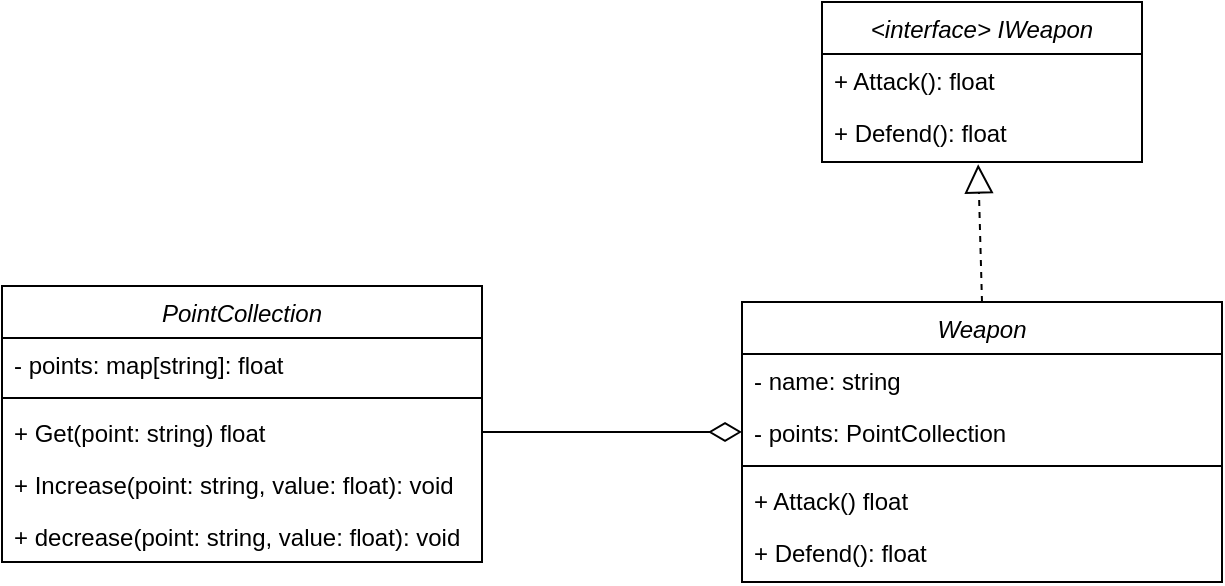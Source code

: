 <mxfile version="24.7.17">
  <diagram id="C5RBs43oDa-KdzZeNtuy" name="Page-1">
    <mxGraphModel dx="1106" dy="523" grid="1" gridSize="10" guides="1" tooltips="1" connect="1" arrows="1" fold="1" page="1" pageScale="1" pageWidth="827" pageHeight="1169" math="0" shadow="0">
      <root>
        <mxCell id="WIyWlLk6GJQsqaUBKTNV-0" />
        <mxCell id="WIyWlLk6GJQsqaUBKTNV-1" parent="WIyWlLk6GJQsqaUBKTNV-0" />
        <mxCell id="zkfFHV4jXpPFQw0GAbJ--0" value="&lt;interface&gt; IWeapon" style="swimlane;fontStyle=2;align=center;verticalAlign=top;childLayout=stackLayout;horizontal=1;startSize=26;horizontalStack=0;resizeParent=1;resizeLast=0;collapsible=1;marginBottom=0;rounded=0;shadow=0;strokeWidth=1;" parent="WIyWlLk6GJQsqaUBKTNV-1" vertex="1">
          <mxGeometry x="560" y="40" width="160" height="80" as="geometry">
            <mxRectangle x="230" y="140" width="160" height="26" as="alternateBounds" />
          </mxGeometry>
        </mxCell>
        <mxCell id="zkfFHV4jXpPFQw0GAbJ--5" value="+ Attack(): float" style="text;align=left;verticalAlign=top;spacingLeft=4;spacingRight=4;overflow=hidden;rotatable=0;points=[[0,0.5],[1,0.5]];portConstraint=eastwest;" parent="zkfFHV4jXpPFQw0GAbJ--0" vertex="1">
          <mxGeometry y="26" width="160" height="26" as="geometry" />
        </mxCell>
        <mxCell id="jy_-zOquf5zKrBxtzt_n-6" value="+ Defend(): float" style="text;align=left;verticalAlign=top;spacingLeft=4;spacingRight=4;overflow=hidden;rotatable=0;points=[[0,0.5],[1,0.5]];portConstraint=eastwest;" vertex="1" parent="zkfFHV4jXpPFQw0GAbJ--0">
          <mxGeometry y="52" width="160" height="26" as="geometry" />
        </mxCell>
        <mxCell id="I2KKyN37G9BiOCSmMRTa-3" value="PointCollection" style="swimlane;fontStyle=2;align=center;verticalAlign=top;childLayout=stackLayout;horizontal=1;startSize=26;horizontalStack=0;resizeParent=1;resizeLast=0;collapsible=1;marginBottom=0;rounded=0;shadow=0;strokeWidth=1;" parent="WIyWlLk6GJQsqaUBKTNV-1" vertex="1">
          <mxGeometry x="150" y="182" width="240" height="138" as="geometry">
            <mxRectangle x="230" y="140" width="160" height="26" as="alternateBounds" />
          </mxGeometry>
        </mxCell>
        <mxCell id="I2KKyN37G9BiOCSmMRTa-4" value="- points: map[string]: float" style="text;align=left;verticalAlign=top;spacingLeft=4;spacingRight=4;overflow=hidden;rotatable=0;points=[[0,0.5],[1,0.5]];portConstraint=eastwest;" parent="I2KKyN37G9BiOCSmMRTa-3" vertex="1">
          <mxGeometry y="26" width="240" height="26" as="geometry" />
        </mxCell>
        <mxCell id="I2KKyN37G9BiOCSmMRTa-7" value="" style="line;html=1;strokeWidth=1;align=left;verticalAlign=middle;spacingTop=-1;spacingLeft=3;spacingRight=3;rotatable=0;labelPosition=right;points=[];portConstraint=eastwest;" parent="I2KKyN37G9BiOCSmMRTa-3" vertex="1">
          <mxGeometry y="52" width="240" height="8" as="geometry" />
        </mxCell>
        <mxCell id="I2KKyN37G9BiOCSmMRTa-8" value="+ Get(point: string) float" style="text;align=left;verticalAlign=top;spacingLeft=4;spacingRight=4;overflow=hidden;rotatable=0;points=[[0,0.5],[1,0.5]];portConstraint=eastwest;" parent="I2KKyN37G9BiOCSmMRTa-3" vertex="1">
          <mxGeometry y="60" width="240" height="26" as="geometry" />
        </mxCell>
        <mxCell id="I2KKyN37G9BiOCSmMRTa-10" value="+ Increase(point: string, value: float): void" style="text;align=left;verticalAlign=top;spacingLeft=4;spacingRight=4;overflow=hidden;rotatable=0;points=[[0,0.5],[1,0.5]];portConstraint=eastwest;" parent="I2KKyN37G9BiOCSmMRTa-3" vertex="1">
          <mxGeometry y="86" width="240" height="26" as="geometry" />
        </mxCell>
        <mxCell id="I2KKyN37G9BiOCSmMRTa-15" value="+ decrease(point: string, value: float): void" style="text;align=left;verticalAlign=top;spacingLeft=4;spacingRight=4;overflow=hidden;rotatable=0;points=[[0,0.5],[1,0.5]];portConstraint=eastwest;" parent="I2KKyN37G9BiOCSmMRTa-3" vertex="1">
          <mxGeometry y="112" width="240" height="26" as="geometry" />
        </mxCell>
        <mxCell id="jy_-zOquf5zKrBxtzt_n-10" value="Weapon" style="swimlane;fontStyle=2;align=center;verticalAlign=top;childLayout=stackLayout;horizontal=1;startSize=26;horizontalStack=0;resizeParent=1;resizeLast=0;collapsible=1;marginBottom=0;rounded=0;shadow=0;strokeWidth=1;" vertex="1" parent="WIyWlLk6GJQsqaUBKTNV-1">
          <mxGeometry x="520" y="190" width="240" height="140" as="geometry">
            <mxRectangle x="230" y="140" width="160" height="26" as="alternateBounds" />
          </mxGeometry>
        </mxCell>
        <mxCell id="jy_-zOquf5zKrBxtzt_n-11" value="- name: string" style="text;align=left;verticalAlign=top;spacingLeft=4;spacingRight=4;overflow=hidden;rotatable=0;points=[[0,0.5],[1,0.5]];portConstraint=eastwest;" vertex="1" parent="jy_-zOquf5zKrBxtzt_n-10">
          <mxGeometry y="26" width="240" height="26" as="geometry" />
        </mxCell>
        <mxCell id="jy_-zOquf5zKrBxtzt_n-16" value="- points: PointCollection" style="text;align=left;verticalAlign=top;spacingLeft=4;spacingRight=4;overflow=hidden;rotatable=0;points=[[0,0.5],[1,0.5]];portConstraint=eastwest;" vertex="1" parent="jy_-zOquf5zKrBxtzt_n-10">
          <mxGeometry y="52" width="240" height="26" as="geometry" />
        </mxCell>
        <mxCell id="jy_-zOquf5zKrBxtzt_n-12" value="" style="line;html=1;strokeWidth=1;align=left;verticalAlign=middle;spacingTop=-1;spacingLeft=3;spacingRight=3;rotatable=0;labelPosition=right;points=[];portConstraint=eastwest;" vertex="1" parent="jy_-zOquf5zKrBxtzt_n-10">
          <mxGeometry y="78" width="240" height="8" as="geometry" />
        </mxCell>
        <mxCell id="jy_-zOquf5zKrBxtzt_n-13" value="+ Attack() float" style="text;align=left;verticalAlign=top;spacingLeft=4;spacingRight=4;overflow=hidden;rotatable=0;points=[[0,0.5],[1,0.5]];portConstraint=eastwest;" vertex="1" parent="jy_-zOquf5zKrBxtzt_n-10">
          <mxGeometry y="86" width="240" height="26" as="geometry" />
        </mxCell>
        <mxCell id="jy_-zOquf5zKrBxtzt_n-14" value="+ Defend(): float" style="text;align=left;verticalAlign=top;spacingLeft=4;spacingRight=4;overflow=hidden;rotatable=0;points=[[0,0.5],[1,0.5]];portConstraint=eastwest;" vertex="1" parent="jy_-zOquf5zKrBxtzt_n-10">
          <mxGeometry y="112" width="240" height="26" as="geometry" />
        </mxCell>
        <mxCell id="jy_-zOquf5zKrBxtzt_n-17" value="" style="endArrow=block;dashed=1;endFill=0;endSize=12;html=1;rounded=0;entryX=0.488;entryY=1.122;entryDx=0;entryDy=0;entryPerimeter=0;exitX=0.5;exitY=0;exitDx=0;exitDy=0;" edge="1" parent="WIyWlLk6GJQsqaUBKTNV-1" source="jy_-zOquf5zKrBxtzt_n-10" target="jy_-zOquf5zKrBxtzt_n-6">
          <mxGeometry width="160" relative="1" as="geometry">
            <mxPoint x="330" y="270" as="sourcePoint" />
            <mxPoint x="490" y="270" as="targetPoint" />
          </mxGeometry>
        </mxCell>
        <mxCell id="jy_-zOquf5zKrBxtzt_n-23" value="" style="endArrow=none;html=1;endSize=12;startArrow=diamondThin;startSize=14;startFill=0;edgeStyle=orthogonalEdgeStyle;rounded=0;entryX=1;entryY=0.5;entryDx=0;entryDy=0;exitX=0;exitY=0.5;exitDx=0;exitDy=0;endFill=0;" edge="1" parent="WIyWlLk6GJQsqaUBKTNV-1" source="jy_-zOquf5zKrBxtzt_n-16" target="I2KKyN37G9BiOCSmMRTa-8">
          <mxGeometry relative="1" as="geometry">
            <mxPoint x="330" y="270" as="sourcePoint" />
            <mxPoint x="490" y="270" as="targetPoint" />
          </mxGeometry>
        </mxCell>
      </root>
    </mxGraphModel>
  </diagram>
</mxfile>

